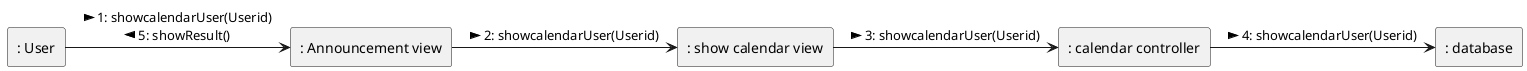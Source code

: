 @startuml uc2_2_show_calendar_c
rectangle ": User" as user
rectangle ": Announcement view" as view
rectangle ": show calendar view" as showCalendarView
rectangle ": calendar controller" as controller
rectangle ": database" as database

user --r-> view : > 1: showcalendarUser(Userid) \n 5: showResult() < 
view --r-> showCalendarView : > 2: showcalendarUser(Userid)
showCalendarView --r-> controller : > 3: showcalendarUser(Userid)
controller --r-> database : > 4: showcalendarUser(Userid)  

@enduml